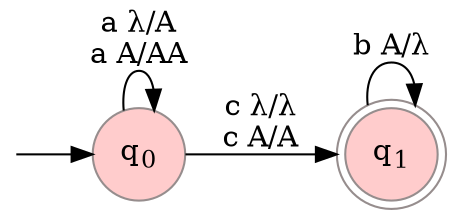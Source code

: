 digraph pdaExt_03 {

	dpi = 480;
	rankdir=LR;

	"startRes" [shape=point, style="invis"];
	node [shape = doublecircle, color="#968D8D", fontcolor=black, fillcolor="#FFCCCC", style="filled"];
	"q1";

	node [shape = circle];

	"q0" [label=<q<sub>0</sub>>, pos="3,3!"];
	"q1" [label=<q<sub>1</sub>>, pos="6,3!"];

	"startRes" -> "q0";

	"q0" -> "q0" [label="a λ/A\na A/AA"];
	"q0" -> "q1" [label="c λ/λ\nc A/A"];
	"q1" -> "q1" [label="b A/λ"];


}
